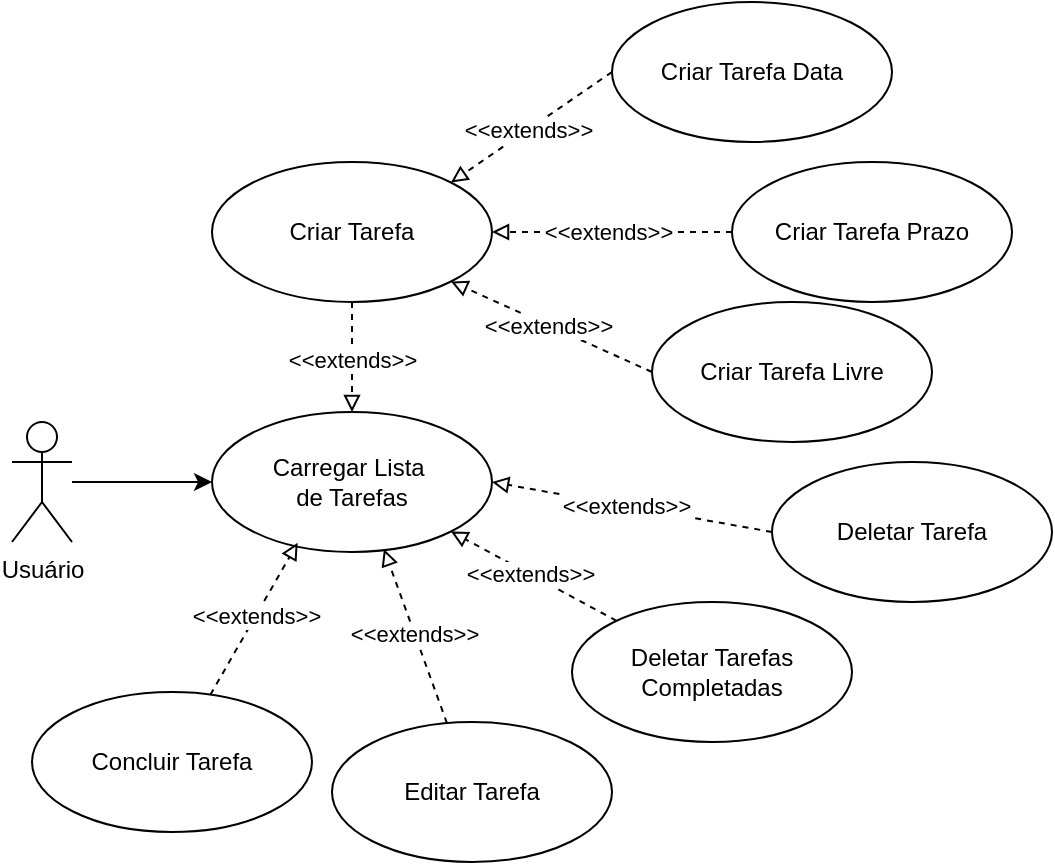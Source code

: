 <mxfile version="24.1.0" type="device">
  <diagram name="Página-1" id="EtnavGJa80yb3m-YHCb7">
    <mxGraphModel dx="1050" dy="621" grid="1" gridSize="10" guides="1" tooltips="1" connect="1" arrows="1" fold="1" page="1" pageScale="1" pageWidth="827" pageHeight="1169" math="0" shadow="0">
      <root>
        <mxCell id="0" />
        <mxCell id="1" parent="0" />
        <mxCell id="5wjVxE2za6HhVU3nDbdb-4" style="edgeStyle=orthogonalEdgeStyle;rounded=0;orthogonalLoop=1;jettySize=auto;html=1;entryX=0;entryY=0.5;entryDx=0;entryDy=0;" parent="1" source="5wjVxE2za6HhVU3nDbdb-1" target="5wjVxE2za6HhVU3nDbdb-3" edge="1">
          <mxGeometry relative="1" as="geometry" />
        </mxCell>
        <mxCell id="5wjVxE2za6HhVU3nDbdb-1" value="Usuário" style="shape=umlActor;verticalLabelPosition=bottom;verticalAlign=top;html=1;" parent="1" vertex="1">
          <mxGeometry x="140" y="230" width="30" height="60" as="geometry" />
        </mxCell>
        <mxCell id="5wjVxE2za6HhVU3nDbdb-3" value="Carregar Lista&amp;nbsp;&lt;div&gt;de Tarefas&lt;/div&gt;" style="ellipse;whiteSpace=wrap;html=1;" parent="1" vertex="1">
          <mxGeometry x="240" y="225" width="140" height="70" as="geometry" />
        </mxCell>
        <mxCell id="5wjVxE2za6HhVU3nDbdb-5" value="Criar Tarefa" style="ellipse;whiteSpace=wrap;html=1;" parent="1" vertex="1">
          <mxGeometry x="240" y="100" width="140" height="70" as="geometry" />
        </mxCell>
        <mxCell id="5wjVxE2za6HhVU3nDbdb-6" value="Criar Tarefa Prazo" style="ellipse;whiteSpace=wrap;html=1;" parent="1" vertex="1">
          <mxGeometry x="500" y="100" width="140" height="70" as="geometry" />
        </mxCell>
        <mxCell id="5wjVxE2za6HhVU3nDbdb-8" value="Criar Tarefa Livre" style="ellipse;whiteSpace=wrap;html=1;" parent="1" vertex="1">
          <mxGeometry x="460" y="170" width="140" height="70" as="geometry" />
        </mxCell>
        <mxCell id="5wjVxE2za6HhVU3nDbdb-16" value="Deletar Tarefas Completadas" style="ellipse;whiteSpace=wrap;html=1;" parent="1" vertex="1">
          <mxGeometry x="420" y="320" width="140" height="70" as="geometry" />
        </mxCell>
        <mxCell id="5wjVxE2za6HhVU3nDbdb-17" value="" style="endArrow=block;html=1;rounded=0;endFill=0;dashed=1;entryX=1;entryY=1;entryDx=0;entryDy=0;" parent="1" source="5wjVxE2za6HhVU3nDbdb-16" target="5wjVxE2za6HhVU3nDbdb-3" edge="1">
          <mxGeometry width="50" height="50" relative="1" as="geometry">
            <mxPoint x="500" y="215" as="sourcePoint" />
            <mxPoint x="360" y="280" as="targetPoint" />
          </mxGeometry>
        </mxCell>
        <mxCell id="5wjVxE2za6HhVU3nDbdb-18" value="&amp;lt;&amp;lt;extends&amp;gt;&amp;gt;" style="edgeLabel;html=1;align=center;verticalAlign=middle;resizable=0;points=[];" parent="5wjVxE2za6HhVU3nDbdb-17" vertex="1" connectable="0">
          <mxGeometry x="0.041" relative="1" as="geometry">
            <mxPoint as="offset" />
          </mxGeometry>
        </mxCell>
        <mxCell id="5wjVxE2za6HhVU3nDbdb-19" value="Editar Tarefa" style="ellipse;whiteSpace=wrap;html=1;" parent="1" vertex="1">
          <mxGeometry x="300" y="380" width="140" height="70" as="geometry" />
        </mxCell>
        <mxCell id="5wjVxE2za6HhVU3nDbdb-20" value="" style="endArrow=block;html=1;rounded=0;endFill=0;dashed=1;entryX=0.614;entryY=0.98;entryDx=0;entryDy=0;entryPerimeter=0;" parent="1" source="5wjVxE2za6HhVU3nDbdb-19" target="5wjVxE2za6HhVU3nDbdb-3" edge="1">
          <mxGeometry width="50" height="50" relative="1" as="geometry">
            <mxPoint x="470" y="340" as="sourcePoint" />
            <mxPoint x="369" y="295" as="targetPoint" />
          </mxGeometry>
        </mxCell>
        <mxCell id="5wjVxE2za6HhVU3nDbdb-21" value="&amp;lt;&amp;lt;extends&amp;gt;&amp;gt;" style="edgeLabel;html=1;align=center;verticalAlign=middle;resizable=0;points=[];" parent="5wjVxE2za6HhVU3nDbdb-20" vertex="1" connectable="0">
          <mxGeometry x="0.041" relative="1" as="geometry">
            <mxPoint as="offset" />
          </mxGeometry>
        </mxCell>
        <mxCell id="5wjVxE2za6HhVU3nDbdb-22" value="Concluir Tarefa" style="ellipse;whiteSpace=wrap;html=1;" parent="1" vertex="1">
          <mxGeometry x="150" y="365" width="140" height="70" as="geometry" />
        </mxCell>
        <mxCell id="5wjVxE2za6HhVU3nDbdb-23" value="" style="endArrow=block;html=1;rounded=0;endFill=0;dashed=1;entryX=0.306;entryY=0.934;entryDx=0;entryDy=0;entryPerimeter=0;" parent="1" source="5wjVxE2za6HhVU3nDbdb-22" target="5wjVxE2za6HhVU3nDbdb-3" edge="1">
          <mxGeometry width="50" height="50" relative="1" as="geometry">
            <mxPoint x="391" y="385" as="sourcePoint" />
            <mxPoint x="320" y="305" as="targetPoint" />
          </mxGeometry>
        </mxCell>
        <mxCell id="5wjVxE2za6HhVU3nDbdb-24" value="&amp;lt;&amp;lt;extends&amp;gt;&amp;gt;" style="edgeLabel;html=1;align=center;verticalAlign=middle;resizable=0;points=[];" parent="5wjVxE2za6HhVU3nDbdb-23" vertex="1" connectable="0">
          <mxGeometry x="0.041" relative="1" as="geometry">
            <mxPoint as="offset" />
          </mxGeometry>
        </mxCell>
        <mxCell id="8zjsssJe8m3iIJse0mWN-1" value="Deletar Tarefa" style="ellipse;whiteSpace=wrap;html=1;" vertex="1" parent="1">
          <mxGeometry x="520" y="250" width="140" height="70" as="geometry" />
        </mxCell>
        <mxCell id="8zjsssJe8m3iIJse0mWN-2" value="" style="endArrow=block;html=1;rounded=0;exitX=0;exitY=0.5;exitDx=0;exitDy=0;endFill=0;dashed=1;entryX=1;entryY=0.5;entryDx=0;entryDy=0;" edge="1" parent="1" source="8zjsssJe8m3iIJse0mWN-1" target="5wjVxE2za6HhVU3nDbdb-3">
          <mxGeometry width="50" height="50" relative="1" as="geometry">
            <mxPoint x="500" y="215" as="sourcePoint" />
            <mxPoint x="390" y="270" as="targetPoint" />
          </mxGeometry>
        </mxCell>
        <mxCell id="8zjsssJe8m3iIJse0mWN-3" value="&amp;lt;&amp;lt;extends&amp;gt;&amp;gt;" style="edgeLabel;html=1;align=center;verticalAlign=middle;resizable=0;points=[];" vertex="1" connectable="0" parent="8zjsssJe8m3iIJse0mWN-2">
          <mxGeometry x="0.041" relative="1" as="geometry">
            <mxPoint as="offset" />
          </mxGeometry>
        </mxCell>
        <mxCell id="8zjsssJe8m3iIJse0mWN-4" value="Criar Tarefa Data" style="ellipse;whiteSpace=wrap;html=1;" vertex="1" parent="1">
          <mxGeometry x="440" y="20" width="140" height="70" as="geometry" />
        </mxCell>
        <mxCell id="8zjsssJe8m3iIJse0mWN-5" value="" style="endArrow=block;html=1;rounded=0;exitX=0.5;exitY=1;exitDx=0;exitDy=0;endFill=0;dashed=1;entryX=0.5;entryY=0;entryDx=0;entryDy=0;" edge="1" parent="1" source="5wjVxE2za6HhVU3nDbdb-5" target="5wjVxE2za6HhVU3nDbdb-3">
          <mxGeometry width="50" height="50" relative="1" as="geometry">
            <mxPoint x="510" y="270" as="sourcePoint" />
            <mxPoint x="390" y="270" as="targetPoint" />
          </mxGeometry>
        </mxCell>
        <mxCell id="8zjsssJe8m3iIJse0mWN-6" value="&amp;lt;&amp;lt;extends&amp;gt;&amp;gt;" style="edgeLabel;html=1;align=center;verticalAlign=middle;resizable=0;points=[];" vertex="1" connectable="0" parent="8zjsssJe8m3iIJse0mWN-5">
          <mxGeometry x="0.041" relative="1" as="geometry">
            <mxPoint as="offset" />
          </mxGeometry>
        </mxCell>
        <mxCell id="8zjsssJe8m3iIJse0mWN-9" value="" style="endArrow=block;html=1;rounded=0;exitX=0;exitY=0.5;exitDx=0;exitDy=0;endFill=0;dashed=1;entryX=1;entryY=0;entryDx=0;entryDy=0;" edge="1" parent="1" source="8zjsssJe8m3iIJse0mWN-4" target="5wjVxE2za6HhVU3nDbdb-5">
          <mxGeometry width="50" height="50" relative="1" as="geometry">
            <mxPoint x="320" y="180" as="sourcePoint" />
            <mxPoint x="320" y="235" as="targetPoint" />
          </mxGeometry>
        </mxCell>
        <mxCell id="8zjsssJe8m3iIJse0mWN-10" value="&amp;lt;&amp;lt;extends&amp;gt;&amp;gt;" style="edgeLabel;html=1;align=center;verticalAlign=middle;resizable=0;points=[];" vertex="1" connectable="0" parent="8zjsssJe8m3iIJse0mWN-9">
          <mxGeometry x="0.041" relative="1" as="geometry">
            <mxPoint as="offset" />
          </mxGeometry>
        </mxCell>
        <mxCell id="8zjsssJe8m3iIJse0mWN-11" value="" style="endArrow=block;html=1;rounded=0;exitX=0;exitY=0.5;exitDx=0;exitDy=0;endFill=0;dashed=1;entryX=1;entryY=0.5;entryDx=0;entryDy=0;" edge="1" parent="1" source="5wjVxE2za6HhVU3nDbdb-6" target="5wjVxE2za6HhVU3nDbdb-5">
          <mxGeometry width="50" height="50" relative="1" as="geometry">
            <mxPoint x="450" y="65" as="sourcePoint" />
            <mxPoint x="369" y="120" as="targetPoint" />
          </mxGeometry>
        </mxCell>
        <mxCell id="8zjsssJe8m3iIJse0mWN-12" value="&amp;lt;&amp;lt;extends&amp;gt;&amp;gt;" style="edgeLabel;html=1;align=center;verticalAlign=middle;resizable=0;points=[];" vertex="1" connectable="0" parent="8zjsssJe8m3iIJse0mWN-11">
          <mxGeometry x="0.041" relative="1" as="geometry">
            <mxPoint as="offset" />
          </mxGeometry>
        </mxCell>
        <mxCell id="8zjsssJe8m3iIJse0mWN-13" value="" style="endArrow=block;html=1;rounded=0;exitX=0;exitY=0.5;exitDx=0;exitDy=0;endFill=0;dashed=1;entryX=1;entryY=1;entryDx=0;entryDy=0;" edge="1" parent="1" source="5wjVxE2za6HhVU3nDbdb-8" target="5wjVxE2za6HhVU3nDbdb-5">
          <mxGeometry width="50" height="50" relative="1" as="geometry">
            <mxPoint x="530" y="135" as="sourcePoint" />
            <mxPoint x="390" y="145" as="targetPoint" />
          </mxGeometry>
        </mxCell>
        <mxCell id="8zjsssJe8m3iIJse0mWN-14" value="&amp;lt;&amp;lt;extends&amp;gt;&amp;gt;" style="edgeLabel;html=1;align=center;verticalAlign=middle;resizable=0;points=[];" vertex="1" connectable="0" parent="8zjsssJe8m3iIJse0mWN-13">
          <mxGeometry x="0.041" relative="1" as="geometry">
            <mxPoint as="offset" />
          </mxGeometry>
        </mxCell>
      </root>
    </mxGraphModel>
  </diagram>
</mxfile>
